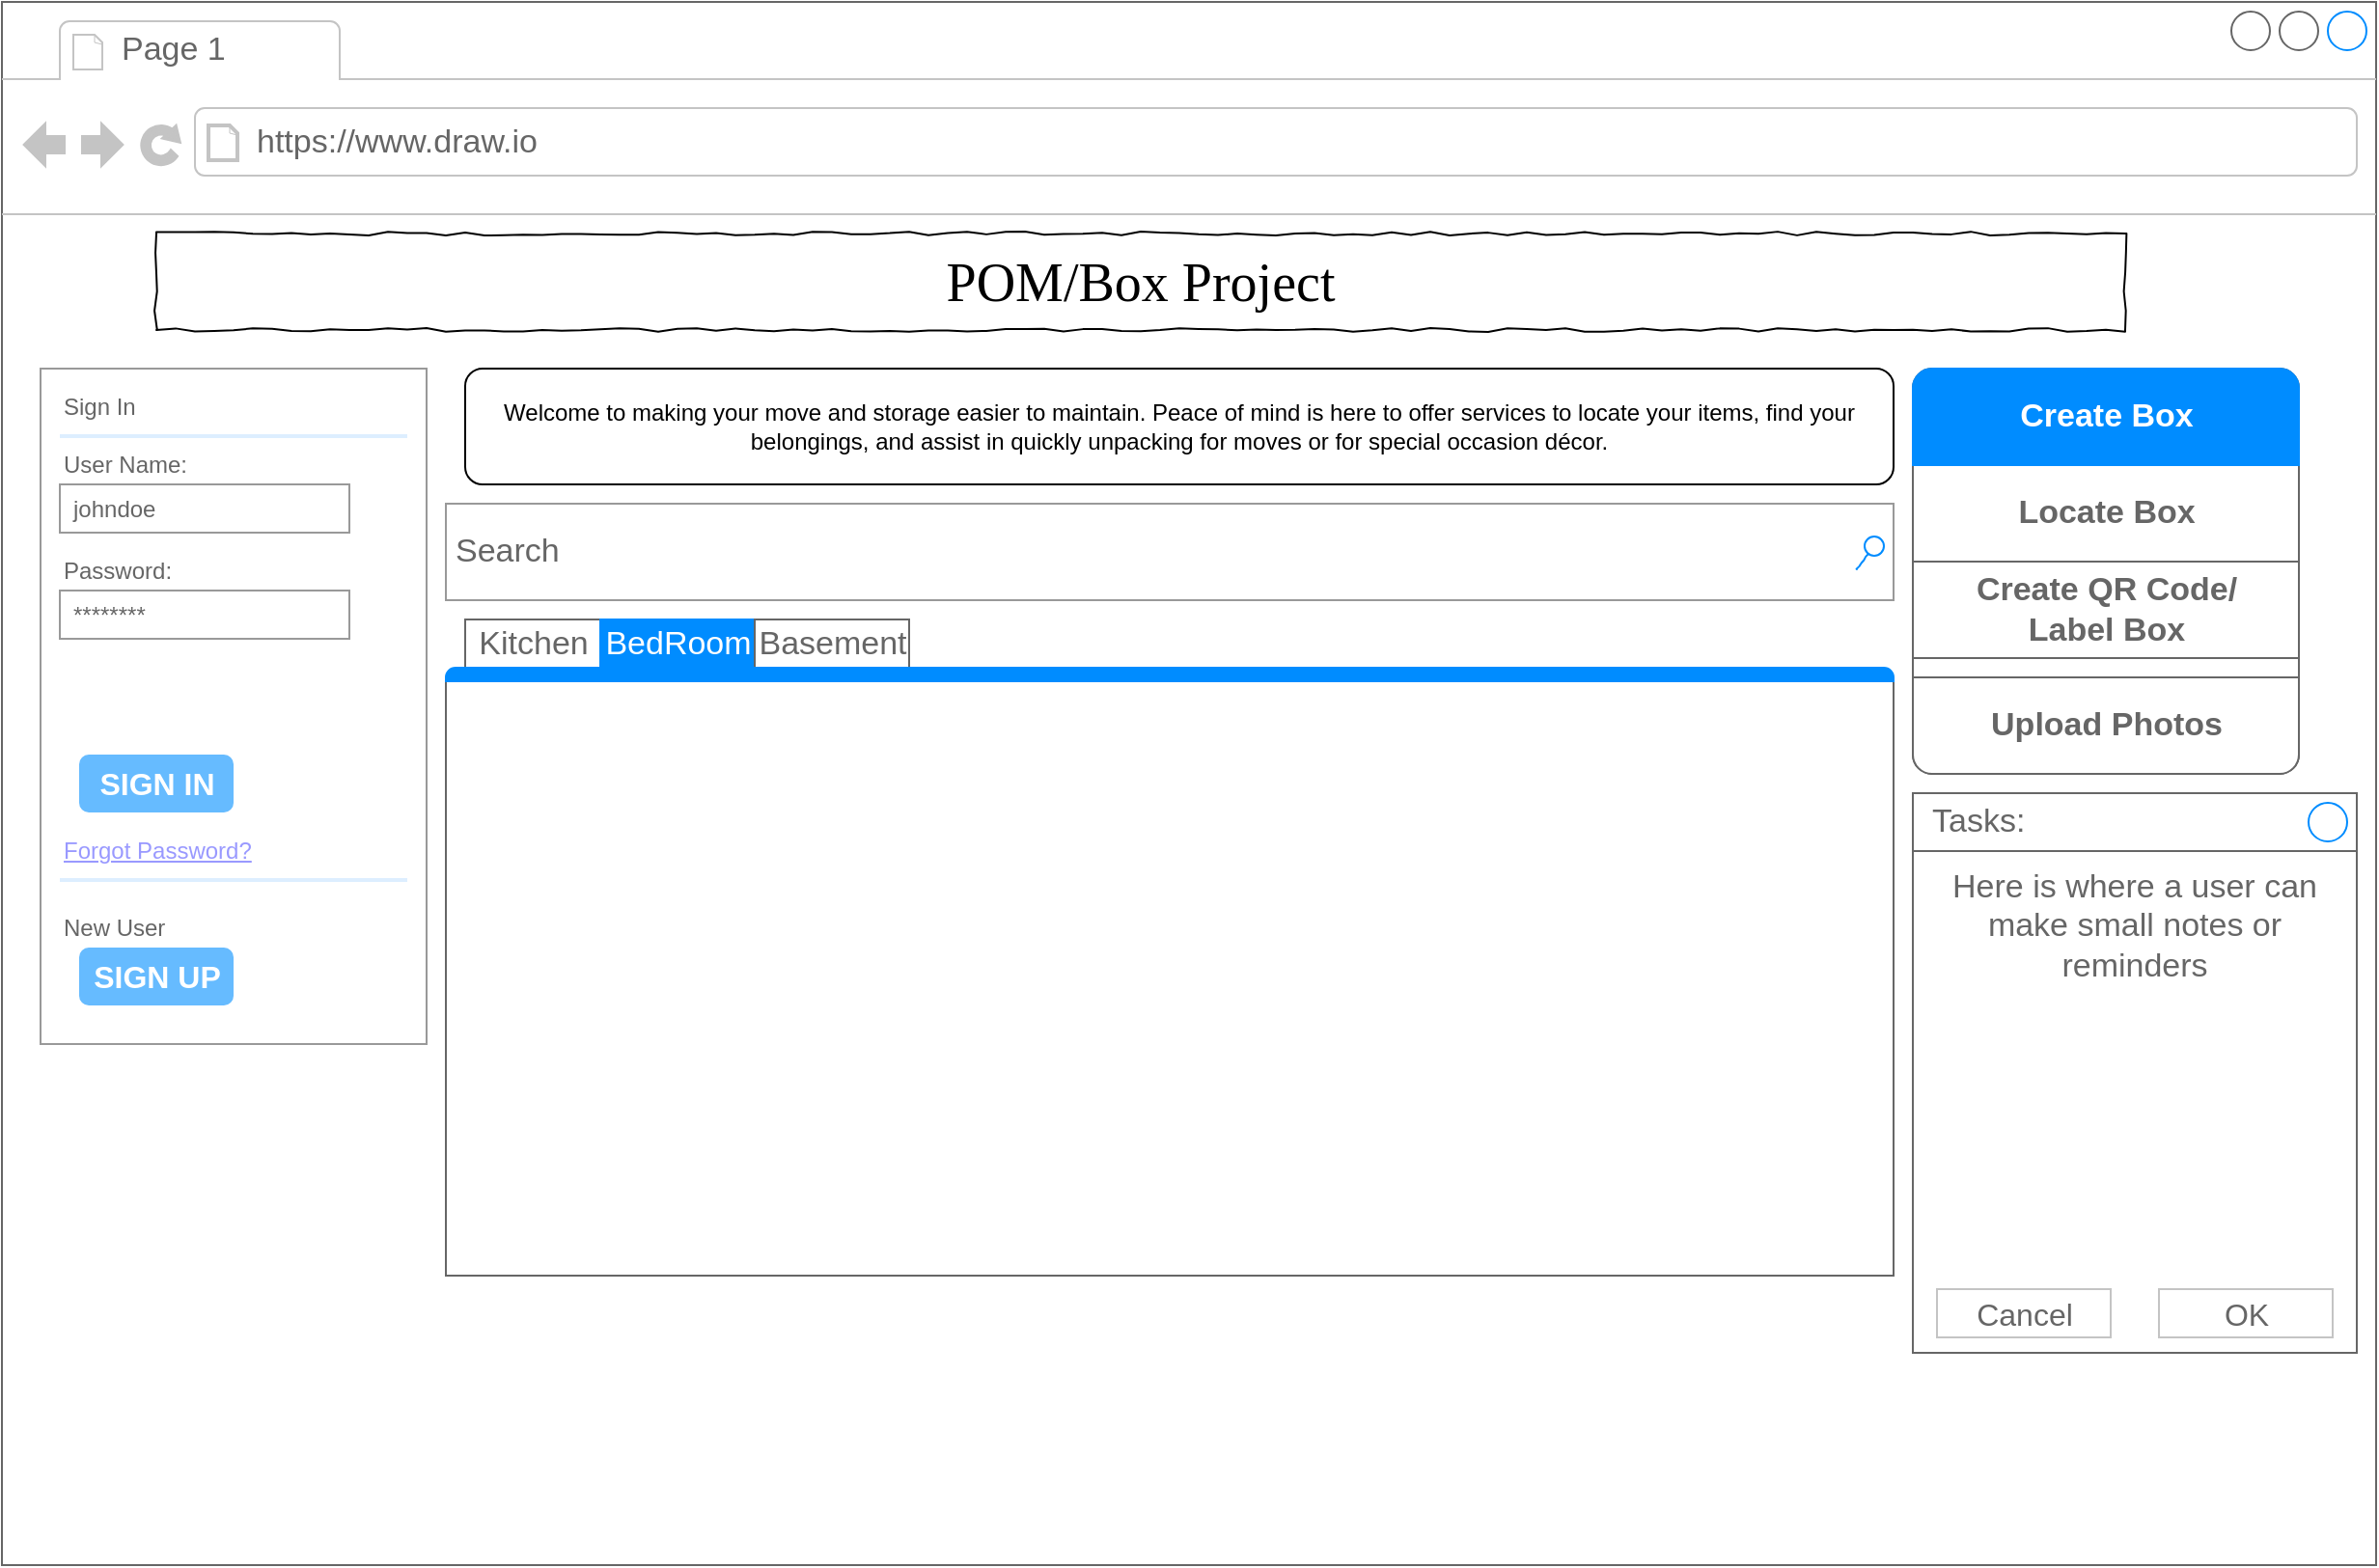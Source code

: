 <mxfile version="15.9.6" type="google"><diagram name="Page-1" id="03018318-947c-dd8e-b7a3-06fadd420f32"><mxGraphModel dx="4262" dy="1122" grid="1" gridSize="10" guides="1" tooltips="1" connect="1" arrows="1" fold="1" page="1" pageScale="1" pageWidth="1100" pageHeight="850" background="none" math="0" shadow="0"><root><mxCell id="0"/><mxCell id="1" parent="0"/><mxCell id="m-CDZpZ2taYmmb8p_Pxf-55" value="" style="strokeWidth=1;shadow=0;dashed=0;align=center;html=1;shape=mxgraph.mockup.containers.browserWindow;rSize=0;strokeColor=#666666;strokeColor2=#008cff;strokeColor3=#c4c4c4;mainText=,;recursiveResize=0;" vertex="1" parent="1"><mxGeometry x="-1410" y="10" width="1230" height="810" as="geometry"/></mxCell><mxCell id="m-CDZpZ2taYmmb8p_Pxf-56" value="Page 1" style="strokeWidth=1;shadow=0;dashed=0;align=center;html=1;shape=mxgraph.mockup.containers.anchor;fontSize=17;fontColor=#666666;align=left;" vertex="1" parent="m-CDZpZ2taYmmb8p_Pxf-55"><mxGeometry x="60" y="12" width="110" height="26" as="geometry"/></mxCell><mxCell id="m-CDZpZ2taYmmb8p_Pxf-57" value="https://www.draw.io" style="strokeWidth=1;shadow=0;dashed=0;align=center;html=1;shape=mxgraph.mockup.containers.anchor;rSize=0;fontSize=17;fontColor=#666666;align=left;" vertex="1" parent="m-CDZpZ2taYmmb8p_Pxf-55"><mxGeometry x="130" y="60" width="250" height="26" as="geometry"/></mxCell><mxCell id="677b7b8949515195-2" value="POM/Box Project" style="whiteSpace=wrap;html=1;rounded=0;shadow=0;labelBackgroundColor=none;strokeWidth=1;fontFamily=Verdana;fontSize=28;align=center;comic=1;" parent="m-CDZpZ2taYmmb8p_Pxf-55" vertex="1"><mxGeometry x="80" y="120" width="1020" height="50" as="geometry"/></mxCell><mxCell id="m-CDZpZ2taYmmb8p_Pxf-20" value="Welcome to making your move and storage easier to maintain. Peace of mind is here to offer services to locate your items, find your belongings, and assist in quickly unpacking for moves or for special occasion décor." style="rounded=1;whiteSpace=wrap;html=1;" vertex="1" parent="m-CDZpZ2taYmmb8p_Pxf-55"><mxGeometry x="240" y="190" width="740" height="60" as="geometry"/></mxCell><mxCell id="m-CDZpZ2taYmmb8p_Pxf-7" value="" style="strokeWidth=1;shadow=0;dashed=0;align=center;html=1;shape=mxgraph.mockup.forms.rrect;rSize=0;strokeColor=#999999;fillColor=#ffffff;" vertex="1" parent="m-CDZpZ2taYmmb8p_Pxf-55"><mxGeometry x="20" y="190" width="200" height="350" as="geometry"/></mxCell><mxCell id="m-CDZpZ2taYmmb8p_Pxf-8" value="Sign In" style="strokeWidth=1;shadow=0;dashed=0;align=center;html=1;shape=mxgraph.mockup.forms.anchor;fontSize=12;fontColor=#666666;align=left;resizeWidth=1;spacingLeft=0;" vertex="1" parent="m-CDZpZ2taYmmb8p_Pxf-7"><mxGeometry width="100" height="20" relative="1" as="geometry"><mxPoint x="10" y="10" as="offset"/></mxGeometry></mxCell><mxCell id="m-CDZpZ2taYmmb8p_Pxf-9" value="" style="shape=line;strokeColor=#ddeeff;strokeWidth=2;html=1;resizeWidth=1;" vertex="1" parent="m-CDZpZ2taYmmb8p_Pxf-7"><mxGeometry width="180" height="10" relative="1" as="geometry"><mxPoint x="10" y="30" as="offset"/></mxGeometry></mxCell><mxCell id="m-CDZpZ2taYmmb8p_Pxf-10" value="User Name:" style="strokeWidth=1;shadow=0;dashed=0;align=center;html=1;shape=mxgraph.mockup.forms.anchor;fontSize=12;fontColor=#666666;align=left;resizeWidth=1;spacingLeft=0;" vertex="1" parent="m-CDZpZ2taYmmb8p_Pxf-7"><mxGeometry width="100" height="20" relative="1" as="geometry"><mxPoint x="10" y="40" as="offset"/></mxGeometry></mxCell><mxCell id="m-CDZpZ2taYmmb8p_Pxf-11" value="johndoe" style="strokeWidth=1;shadow=0;dashed=0;align=center;html=1;shape=mxgraph.mockup.forms.rrect;rSize=0;strokeColor=#999999;fontColor=#666666;align=left;spacingLeft=5;resizeWidth=1;" vertex="1" parent="m-CDZpZ2taYmmb8p_Pxf-7"><mxGeometry width="150" height="25" relative="1" as="geometry"><mxPoint x="10" y="60" as="offset"/></mxGeometry></mxCell><mxCell id="m-CDZpZ2taYmmb8p_Pxf-12" value="Password:" style="strokeWidth=1;shadow=0;dashed=0;align=center;html=1;shape=mxgraph.mockup.forms.anchor;fontSize=12;fontColor=#666666;align=left;resizeWidth=1;spacingLeft=0;" vertex="1" parent="m-CDZpZ2taYmmb8p_Pxf-7"><mxGeometry width="100" height="20" relative="1" as="geometry"><mxPoint x="10" y="95" as="offset"/></mxGeometry></mxCell><mxCell id="m-CDZpZ2taYmmb8p_Pxf-13" value="********" style="strokeWidth=1;shadow=0;dashed=0;align=center;html=1;shape=mxgraph.mockup.forms.rrect;rSize=0;strokeColor=#999999;fontColor=#666666;align=left;spacingLeft=5;resizeWidth=1;" vertex="1" parent="m-CDZpZ2taYmmb8p_Pxf-7"><mxGeometry width="150" height="25" relative="1" as="geometry"><mxPoint x="10" y="115" as="offset"/></mxGeometry></mxCell><mxCell id="m-CDZpZ2taYmmb8p_Pxf-14" value="SIGN IN" style="strokeWidth=1;shadow=0;dashed=0;align=center;html=1;shape=mxgraph.mockup.forms.rrect;rSize=5;strokeColor=none;fontColor=#ffffff;fillColor=#66bbff;fontSize=16;fontStyle=1;" vertex="1" parent="m-CDZpZ2taYmmb8p_Pxf-7"><mxGeometry y="1" width="80" height="30" relative="1" as="geometry"><mxPoint x="20" y="-150" as="offset"/></mxGeometry></mxCell><mxCell id="m-CDZpZ2taYmmb8p_Pxf-15" value="Forgot Password?" style="strokeWidth=1;shadow=0;dashed=0;align=center;html=1;shape=mxgraph.mockup.forms.anchor;fontSize=12;fontColor=#9999ff;align=left;spacingLeft=0;fontStyle=4;resizeWidth=1;" vertex="1" parent="m-CDZpZ2taYmmb8p_Pxf-7"><mxGeometry y="1" width="150" height="20" relative="1" as="geometry"><mxPoint x="10" y="-110" as="offset"/></mxGeometry></mxCell><mxCell id="m-CDZpZ2taYmmb8p_Pxf-16" value="" style="shape=line;strokeColor=#ddeeff;strokeWidth=2;html=1;resizeWidth=1;" vertex="1" parent="m-CDZpZ2taYmmb8p_Pxf-7"><mxGeometry y="1" width="180" height="10" relative="1" as="geometry"><mxPoint x="10" y="-90" as="offset"/></mxGeometry></mxCell><mxCell id="m-CDZpZ2taYmmb8p_Pxf-17" value="New User" style="strokeWidth=1;shadow=0;dashed=0;align=center;html=1;shape=mxgraph.mockup.forms.anchor;fontSize=12;fontColor=#666666;align=left;spacingLeft=0;resizeWidth=1;" vertex="1" parent="m-CDZpZ2taYmmb8p_Pxf-7"><mxGeometry y="1" width="150" height="20" relative="1" as="geometry"><mxPoint x="10" y="-70" as="offset"/></mxGeometry></mxCell><mxCell id="m-CDZpZ2taYmmb8p_Pxf-18" value="SIGN UP" style="strokeWidth=1;shadow=0;dashed=0;align=center;html=1;shape=mxgraph.mockup.forms.rrect;rSize=5;strokeColor=none;fontColor=#ffffff;fillColor=#66bbff;fontSize=16;fontStyle=1;" vertex="1" parent="m-CDZpZ2taYmmb8p_Pxf-7"><mxGeometry y="1" width="80" height="30" relative="1" as="geometry"><mxPoint x="20" y="-50" as="offset"/></mxGeometry></mxCell><mxCell id="m-CDZpZ2taYmmb8p_Pxf-50" value="" style="strokeWidth=1;shadow=0;dashed=0;align=center;html=1;shape=mxgraph.mockup.rrect;rSize=10;strokeColor=#666666;" vertex="1" parent="m-CDZpZ2taYmmb8p_Pxf-55"><mxGeometry x="990" y="190" width="200" height="210" as="geometry"/></mxCell><mxCell id="m-CDZpZ2taYmmb8p_Pxf-51" value="Locate Box" style="strokeColor=inherit;fillColor=inherit;gradientColor=inherit;strokeWidth=1;shadow=0;dashed=0;align=center;html=1;shape=mxgraph.mockup.rrect;rSize=0;fontSize=17;fontColor=#666666;fontStyle=1;resizeWidth=1;" vertex="1" parent="m-CDZpZ2taYmmb8p_Pxf-50"><mxGeometry width="200" height="50" relative="1" as="geometry"><mxPoint y="50" as="offset"/></mxGeometry></mxCell><mxCell id="m-CDZpZ2taYmmb8p_Pxf-52" value="Create QR Code/&lt;br&gt;Label Box" style="strokeColor=inherit;fillColor=inherit;gradientColor=inherit;strokeWidth=1;shadow=0;dashed=0;align=center;html=1;shape=mxgraph.mockup.rrect;rSize=0;fontSize=17;fontColor=#666666;fontStyle=1;resizeWidth=1;" vertex="1" parent="m-CDZpZ2taYmmb8p_Pxf-50"><mxGeometry width="200" height="50" relative="1" as="geometry"><mxPoint y="100" as="offset"/></mxGeometry></mxCell><mxCell id="m-CDZpZ2taYmmb8p_Pxf-53" value="Upload Photos" style="strokeColor=inherit;fillColor=inherit;gradientColor=inherit;strokeWidth=1;shadow=0;dashed=0;align=center;html=1;shape=mxgraph.mockup.bottomButton;rSize=10;fontSize=17;fontColor=#666666;fontStyle=1;resizeWidth=1;" vertex="1" parent="m-CDZpZ2taYmmb8p_Pxf-50"><mxGeometry y="1" width="200" height="50" relative="1" as="geometry"><mxPoint y="-50" as="offset"/></mxGeometry></mxCell><mxCell id="m-CDZpZ2taYmmb8p_Pxf-54" value="Create Box" style="strokeWidth=1;shadow=0;dashed=0;align=center;html=1;shape=mxgraph.mockup.topButton;rSize=10;fontSize=17;fontColor=#ffffff;fontStyle=1;fillColor=#008cff;strokeColor=#008cff;resizeWidth=1;" vertex="1" parent="m-CDZpZ2taYmmb8p_Pxf-50"><mxGeometry width="200" height="50" relative="1" as="geometry"/></mxCell><mxCell id="677b7b8949515195-3" value="Search" style="strokeWidth=1;shadow=0;dashed=0;align=center;html=1;shape=mxgraph.mockup.forms.searchBox;strokeColor=#999999;mainText=;strokeColor2=#008cff;fontColor=#666666;fontSize=17;align=left;spacingLeft=3;rounded=0;labelBackgroundColor=none;comic=1;" parent="m-CDZpZ2taYmmb8p_Pxf-55" vertex="1"><mxGeometry x="230" y="260" width="750" height="50" as="geometry"/></mxCell><mxCell id="m-CDZpZ2taYmmb8p_Pxf-30" value="" style="strokeWidth=1;shadow=0;dashed=0;align=left;html=1;shape=mxgraph.mockup.containers.marginRect2;rectMarginTop=32;strokeColor=#666666;gradientColor=none;" vertex="1" parent="m-CDZpZ2taYmmb8p_Pxf-55"><mxGeometry x="230" y="320" width="750" height="340" as="geometry"/></mxCell><mxCell id="m-CDZpZ2taYmmb8p_Pxf-31" value="Kitchen" style="strokeColor=inherit;fillColor=inherit;gradientColor=inherit;strokeWidth=1;shadow=0;dashed=0;align=center;html=1;shape=mxgraph.mockup.containers.rrect;rSize=0;fontSize=17;fontColor=#666666;gradientColor=none;" vertex="1" parent="m-CDZpZ2taYmmb8p_Pxf-30"><mxGeometry width="70" height="25" relative="1" as="geometry"><mxPoint x="10" as="offset"/></mxGeometry></mxCell><mxCell id="m-CDZpZ2taYmmb8p_Pxf-32" value="BedRoom" style="strokeWidth=1;shadow=0;dashed=0;align=center;html=1;shape=mxgraph.mockup.containers.rrect;rSize=0;fontSize=17;fontColor=#ffffff;strokeColor=#008cff;fillColor=#008cff;" vertex="1" parent="m-CDZpZ2taYmmb8p_Pxf-30"><mxGeometry width="80" height="25" relative="1" as="geometry"><mxPoint x="80" as="offset"/></mxGeometry></mxCell><mxCell id="m-CDZpZ2taYmmb8p_Pxf-33" value="Basement" style="strokeColor=inherit;fillColor=inherit;gradientColor=inherit;strokeWidth=1;shadow=0;dashed=0;align=center;html=1;shape=mxgraph.mockup.containers.rrect;rSize=0;fontSize=17;fontColor=#666666;gradientColor=none;" vertex="1" parent="m-CDZpZ2taYmmb8p_Pxf-30"><mxGeometry width="80" height="25" relative="1" as="geometry"><mxPoint x="160" as="offset"/></mxGeometry></mxCell><mxCell id="m-CDZpZ2taYmmb8p_Pxf-34" value="" style="strokeWidth=1;shadow=0;dashed=0;align=center;html=1;shape=mxgraph.mockup.containers.topButton;rSize=5;strokeColor=#008cff;fillColor=#008cff;gradientColor=none;resizeWidth=1;movable=0;deletable=1;" vertex="1" parent="m-CDZpZ2taYmmb8p_Pxf-30"><mxGeometry width="750.0" height="7" relative="1" as="geometry"><mxPoint y="25" as="offset"/></mxGeometry></mxCell><mxCell id="m-CDZpZ2taYmmb8p_Pxf-60" value="Here is where a user can make small notes or reminders" style="strokeWidth=1;shadow=0;dashed=0;align=center;html=1;shape=mxgraph.mockup.containers.rrect;rSize=0;strokeColor=#666666;fontColor=#666666;fontSize=17;verticalAlign=top;whiteSpace=wrap;fillColor=#ffffff;spacingTop=32;" vertex="1" parent="m-CDZpZ2taYmmb8p_Pxf-55"><mxGeometry x="990" y="410" width="230" height="290" as="geometry"/></mxCell><mxCell id="m-CDZpZ2taYmmb8p_Pxf-61" value="Tasks:" style="strokeWidth=1;shadow=0;dashed=0;align=center;html=1;shape=mxgraph.mockup.containers.rrect;rSize=0;fontSize=17;fontColor=#666666;strokeColor=#666666;align=left;spacingLeft=8;fillColor=none;resizeWidth=1;" vertex="1" parent="m-CDZpZ2taYmmb8p_Pxf-60"><mxGeometry width="230.0" height="30" relative="1" as="geometry"/></mxCell><mxCell id="m-CDZpZ2taYmmb8p_Pxf-62" value="" style="shape=ellipse;strokeColor=#008cff;resizable=0;fillColor=none;html=1;" vertex="1" parent="m-CDZpZ2taYmmb8p_Pxf-61"><mxGeometry x="1" y="0.5" width="20" height="20" relative="1" as="geometry"><mxPoint x="-25" y="-10" as="offset"/></mxGeometry></mxCell><mxCell id="m-CDZpZ2taYmmb8p_Pxf-63" value="Cancel" style="strokeWidth=1;shadow=0;dashed=0;align=center;html=1;shape=mxgraph.mockup.containers.rrect;rSize=0;fontSize=16;fontColor=#666666;strokeColor=#c4c4c4;whiteSpace=wrap;fillColor=none;" vertex="1" parent="m-CDZpZ2taYmmb8p_Pxf-60"><mxGeometry x="0.25" y="1" width="90" height="25" relative="1" as="geometry"><mxPoint x="-45" y="-33" as="offset"/></mxGeometry></mxCell><mxCell id="m-CDZpZ2taYmmb8p_Pxf-64" value="OK" style="strokeWidth=1;shadow=0;dashed=0;align=center;html=1;shape=mxgraph.mockup.containers.rrect;rSize=0;fontSize=16;fontColor=#666666;strokeColor=#c4c4c4;whiteSpace=wrap;fillColor=none;" vertex="1" parent="m-CDZpZ2taYmmb8p_Pxf-60"><mxGeometry x="0.75" y="1" width="90" height="25" relative="1" as="geometry"><mxPoint x="-45" y="-33" as="offset"/></mxGeometry></mxCell></root></mxGraphModel></diagram></mxfile>